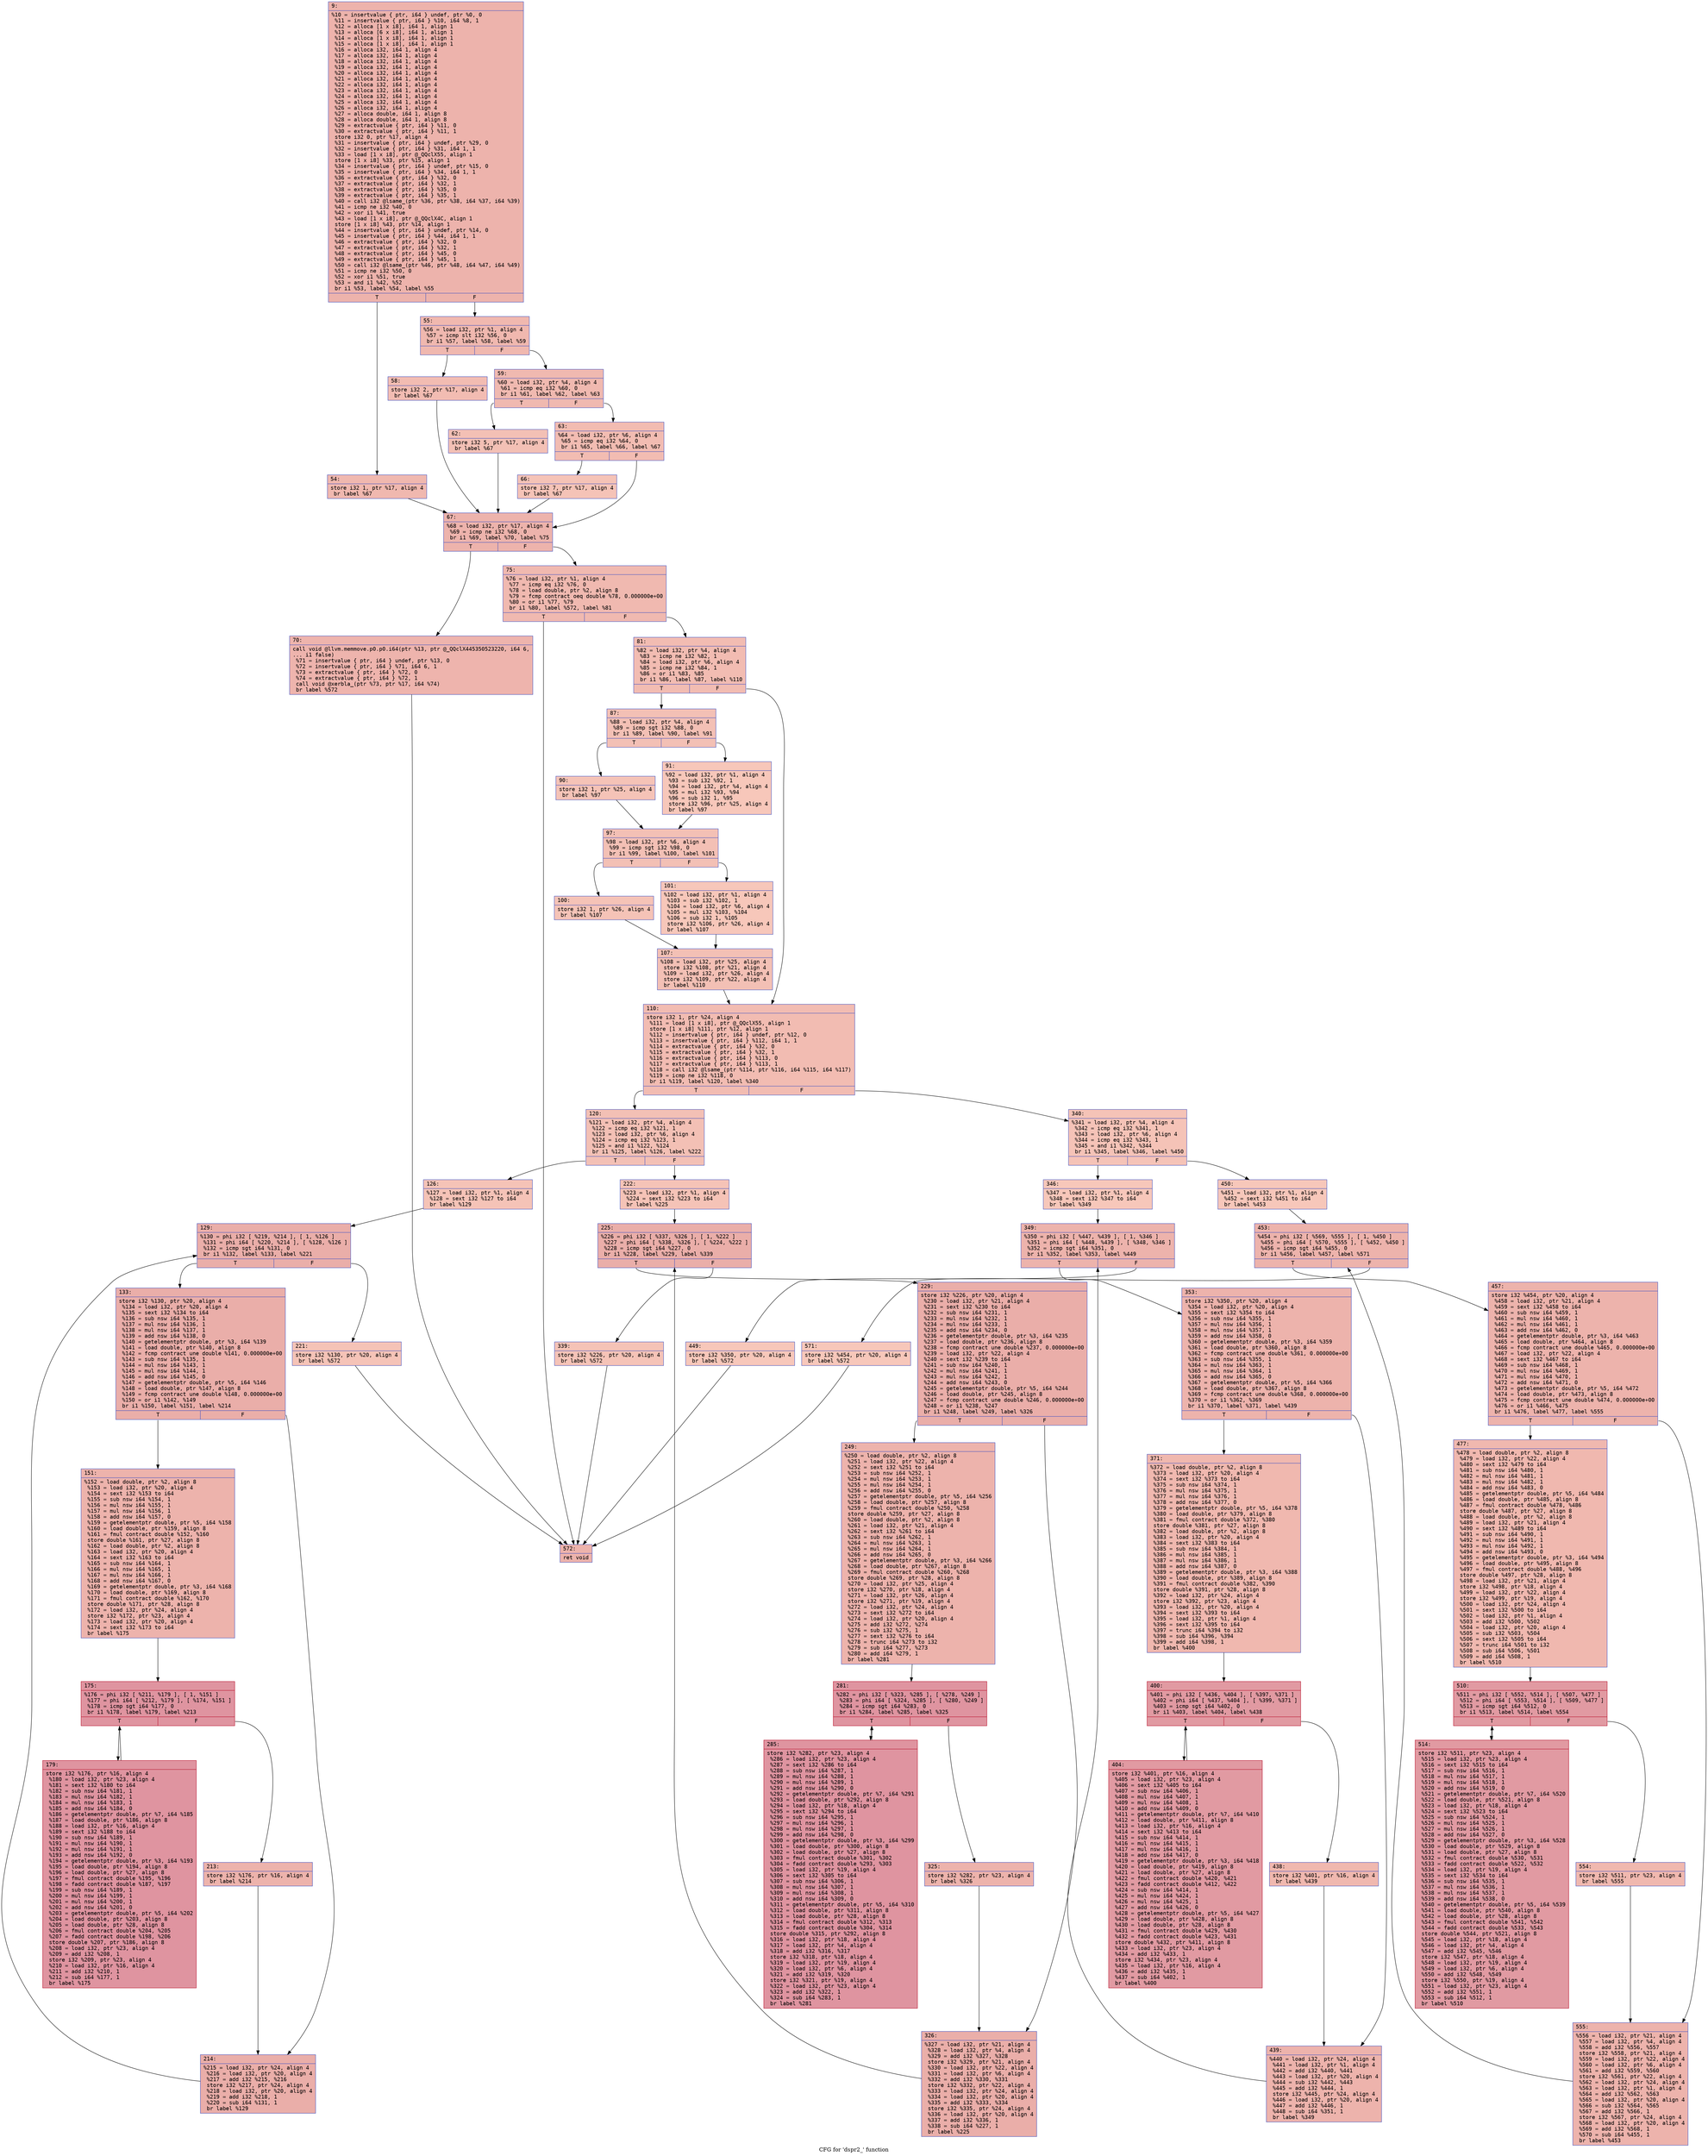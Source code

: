 digraph "CFG for 'dspr2_' function" {
	label="CFG for 'dspr2_' function";

	Node0x55ee1012e650 [shape=record,color="#3d50c3ff", style=filled, fillcolor="#d6524470" fontname="Courier",label="{9:\l|  %10 = insertvalue \{ ptr, i64 \} undef, ptr %0, 0\l  %11 = insertvalue \{ ptr, i64 \} %10, i64 %8, 1\l  %12 = alloca [1 x i8], i64 1, align 1\l  %13 = alloca [6 x i8], i64 1, align 1\l  %14 = alloca [1 x i8], i64 1, align 1\l  %15 = alloca [1 x i8], i64 1, align 1\l  %16 = alloca i32, i64 1, align 4\l  %17 = alloca i32, i64 1, align 4\l  %18 = alloca i32, i64 1, align 4\l  %19 = alloca i32, i64 1, align 4\l  %20 = alloca i32, i64 1, align 4\l  %21 = alloca i32, i64 1, align 4\l  %22 = alloca i32, i64 1, align 4\l  %23 = alloca i32, i64 1, align 4\l  %24 = alloca i32, i64 1, align 4\l  %25 = alloca i32, i64 1, align 4\l  %26 = alloca i32, i64 1, align 4\l  %27 = alloca double, i64 1, align 8\l  %28 = alloca double, i64 1, align 8\l  %29 = extractvalue \{ ptr, i64 \} %11, 0\l  %30 = extractvalue \{ ptr, i64 \} %11, 1\l  store i32 0, ptr %17, align 4\l  %31 = insertvalue \{ ptr, i64 \} undef, ptr %29, 0\l  %32 = insertvalue \{ ptr, i64 \} %31, i64 1, 1\l  %33 = load [1 x i8], ptr @_QQclX55, align 1\l  store [1 x i8] %33, ptr %15, align 1\l  %34 = insertvalue \{ ptr, i64 \} undef, ptr %15, 0\l  %35 = insertvalue \{ ptr, i64 \} %34, i64 1, 1\l  %36 = extractvalue \{ ptr, i64 \} %32, 0\l  %37 = extractvalue \{ ptr, i64 \} %32, 1\l  %38 = extractvalue \{ ptr, i64 \} %35, 0\l  %39 = extractvalue \{ ptr, i64 \} %35, 1\l  %40 = call i32 @lsame_(ptr %36, ptr %38, i64 %37, i64 %39)\l  %41 = icmp ne i32 %40, 0\l  %42 = xor i1 %41, true\l  %43 = load [1 x i8], ptr @_QQclX4C, align 1\l  store [1 x i8] %43, ptr %14, align 1\l  %44 = insertvalue \{ ptr, i64 \} undef, ptr %14, 0\l  %45 = insertvalue \{ ptr, i64 \} %44, i64 1, 1\l  %46 = extractvalue \{ ptr, i64 \} %32, 0\l  %47 = extractvalue \{ ptr, i64 \} %32, 1\l  %48 = extractvalue \{ ptr, i64 \} %45, 0\l  %49 = extractvalue \{ ptr, i64 \} %45, 1\l  %50 = call i32 @lsame_(ptr %46, ptr %48, i64 %47, i64 %49)\l  %51 = icmp ne i32 %50, 0\l  %52 = xor i1 %51, true\l  %53 = and i1 %42, %52\l  br i1 %53, label %54, label %55\l|{<s0>T|<s1>F}}"];
	Node0x55ee1012e650:s0 -> Node0x55ee101309a0[tooltip="9 -> 54\nProbability 50.00%" ];
	Node0x55ee1012e650:s1 -> Node0x55ee101309f0[tooltip="9 -> 55\nProbability 50.00%" ];
	Node0x55ee101309a0 [shape=record,color="#3d50c3ff", style=filled, fillcolor="#dc5d4a70" fontname="Courier",label="{54:\l|  store i32 1, ptr %17, align 4\l  br label %67\l}"];
	Node0x55ee101309a0 -> Node0x55ee10130b90[tooltip="54 -> 67\nProbability 100.00%" ];
	Node0x55ee101309f0 [shape=record,color="#3d50c3ff", style=filled, fillcolor="#dc5d4a70" fontname="Courier",label="{55:\l|  %56 = load i32, ptr %1, align 4\l  %57 = icmp slt i32 %56, 0\l  br i1 %57, label %58, label %59\l|{<s0>T|<s1>F}}"];
	Node0x55ee101309f0:s0 -> Node0x55ee10130d60[tooltip="55 -> 58\nProbability 37.50%" ];
	Node0x55ee101309f0:s1 -> Node0x55ee10130db0[tooltip="55 -> 59\nProbability 62.50%" ];
	Node0x55ee10130d60 [shape=record,color="#3d50c3ff", style=filled, fillcolor="#e1675170" fontname="Courier",label="{58:\l|  store i32 2, ptr %17, align 4\l  br label %67\l}"];
	Node0x55ee10130d60 -> Node0x55ee10130b90[tooltip="58 -> 67\nProbability 100.00%" ];
	Node0x55ee10130db0 [shape=record,color="#3d50c3ff", style=filled, fillcolor="#de614d70" fontname="Courier",label="{59:\l|  %60 = load i32, ptr %4, align 4\l  %61 = icmp eq i32 %60, 0\l  br i1 %61, label %62, label %63\l|{<s0>T|<s1>F}}"];
	Node0x55ee10130db0:s0 -> Node0x55ee101310d0[tooltip="59 -> 62\nProbability 37.50%" ];
	Node0x55ee10130db0:s1 -> Node0x55ee10131120[tooltip="59 -> 63\nProbability 62.50%" ];
	Node0x55ee101310d0 [shape=record,color="#3d50c3ff", style=filled, fillcolor="#e5705870" fontname="Courier",label="{62:\l|  store i32 5, ptr %17, align 4\l  br label %67\l}"];
	Node0x55ee101310d0 -> Node0x55ee10130b90[tooltip="62 -> 67\nProbability 100.00%" ];
	Node0x55ee10131120 [shape=record,color="#3d50c3ff", style=filled, fillcolor="#e1675170" fontname="Courier",label="{63:\l|  %64 = load i32, ptr %6, align 4\l  %65 = icmp eq i32 %64, 0\l  br i1 %65, label %66, label %67\l|{<s0>T|<s1>F}}"];
	Node0x55ee10131120:s0 -> Node0x55ee10131440[tooltip="63 -> 66\nProbability 37.50%" ];
	Node0x55ee10131120:s1 -> Node0x55ee10130b90[tooltip="63 -> 67\nProbability 62.50%" ];
	Node0x55ee10131440 [shape=record,color="#3d50c3ff", style=filled, fillcolor="#e8765c70" fontname="Courier",label="{66:\l|  store i32 7, ptr %17, align 4\l  br label %67\l}"];
	Node0x55ee10131440 -> Node0x55ee10130b90[tooltip="66 -> 67\nProbability 100.00%" ];
	Node0x55ee10130b90 [shape=record,color="#3d50c3ff", style=filled, fillcolor="#d6524470" fontname="Courier",label="{67:\l|  %68 = load i32, ptr %17, align 4\l  %69 = icmp ne i32 %68, 0\l  br i1 %69, label %70, label %75\l|{<s0>T|<s1>F}}"];
	Node0x55ee10130b90:s0 -> Node0x55ee10131760[tooltip="67 -> 70\nProbability 62.50%" ];
	Node0x55ee10130b90:s1 -> Node0x55ee101317b0[tooltip="67 -> 75\nProbability 37.50%" ];
	Node0x55ee10131760 [shape=record,color="#3d50c3ff", style=filled, fillcolor="#d8564670" fontname="Courier",label="{70:\l|  call void @llvm.memmove.p0.p0.i64(ptr %13, ptr @_QQclX445350523220, i64 6,\l... i1 false)\l  %71 = insertvalue \{ ptr, i64 \} undef, ptr %13, 0\l  %72 = insertvalue \{ ptr, i64 \} %71, i64 6, 1\l  %73 = extractvalue \{ ptr, i64 \} %72, 0\l  %74 = extractvalue \{ ptr, i64 \} %72, 1\l  call void @xerbla_(ptr %73, ptr %17, i64 %74)\l  br label %572\l}"];
	Node0x55ee10131760 -> Node0x55ee10131e10[tooltip="70 -> 572\nProbability 100.00%" ];
	Node0x55ee101317b0 [shape=record,color="#3d50c3ff", style=filled, fillcolor="#de614d70" fontname="Courier",label="{75:\l|  %76 = load i32, ptr %1, align 4\l  %77 = icmp eq i32 %76, 0\l  %78 = load double, ptr %2, align 8\l  %79 = fcmp contract oeq double %78, 0.000000e+00\l  %80 = or i1 %77, %79\l  br i1 %80, label %572, label %81\l|{<s0>T|<s1>F}}"];
	Node0x55ee101317b0:s0 -> Node0x55ee10131e10[tooltip="75 -> 572\nProbability 50.00%" ];
	Node0x55ee101317b0:s1 -> Node0x55ee10132180[tooltip="75 -> 81\nProbability 50.00%" ];
	Node0x55ee10132180 [shape=record,color="#3d50c3ff", style=filled, fillcolor="#e1675170" fontname="Courier",label="{81:\l|  %82 = load i32, ptr %4, align 4\l  %83 = icmp ne i32 %82, 1\l  %84 = load i32, ptr %6, align 4\l  %85 = icmp ne i32 %84, 1\l  %86 = or i1 %83, %85\l  br i1 %86, label %87, label %110\l|{<s0>T|<s1>F}}"];
	Node0x55ee10132180:s0 -> Node0x55ee10132280[tooltip="81 -> 87\nProbability 50.00%" ];
	Node0x55ee10132180:s1 -> Node0x55ee1013d2d0[tooltip="81 -> 110\nProbability 50.00%" ];
	Node0x55ee10132280 [shape=record,color="#3d50c3ff", style=filled, fillcolor="#e5705870" fontname="Courier",label="{87:\l|  %88 = load i32, ptr %4, align 4\l  %89 = icmp sgt i32 %88, 0\l  br i1 %89, label %90, label %91\l|{<s0>T|<s1>F}}"];
	Node0x55ee10132280:s0 -> Node0x55ee1013d4e0[tooltip="87 -> 90\nProbability 62.50%" ];
	Node0x55ee10132280:s1 -> Node0x55ee1013d530[tooltip="87 -> 91\nProbability 37.50%" ];
	Node0x55ee1013d4e0 [shape=record,color="#3d50c3ff", style=filled, fillcolor="#e8765c70" fontname="Courier",label="{90:\l|  store i32 1, ptr %25, align 4\l  br label %97\l}"];
	Node0x55ee1013d4e0 -> Node0x55ee1013d6d0[tooltip="90 -> 97\nProbability 100.00%" ];
	Node0x55ee1013d530 [shape=record,color="#3d50c3ff", style=filled, fillcolor="#ec7f6370" fontname="Courier",label="{91:\l|  %92 = load i32, ptr %1, align 4\l  %93 = sub i32 %92, 1\l  %94 = load i32, ptr %4, align 4\l  %95 = mul i32 %93, %94\l  %96 = sub i32 1, %95\l  store i32 %96, ptr %25, align 4\l  br label %97\l}"];
	Node0x55ee1013d530 -> Node0x55ee1013d6d0[tooltip="91 -> 97\nProbability 100.00%" ];
	Node0x55ee1013d6d0 [shape=record,color="#3d50c3ff", style=filled, fillcolor="#e5705870" fontname="Courier",label="{97:\l|  %98 = load i32, ptr %6, align 4\l  %99 = icmp sgt i32 %98, 0\l  br i1 %99, label %100, label %101\l|{<s0>T|<s1>F}}"];
	Node0x55ee1013d6d0:s0 -> Node0x55ee10130020[tooltip="97 -> 100\nProbability 62.50%" ];
	Node0x55ee1013d6d0:s1 -> Node0x55ee10130070[tooltip="97 -> 101\nProbability 37.50%" ];
	Node0x55ee10130020 [shape=record,color="#3d50c3ff", style=filled, fillcolor="#e8765c70" fontname="Courier",label="{100:\l|  store i32 1, ptr %26, align 4\l  br label %107\l}"];
	Node0x55ee10130020 -> Node0x55ee10130210[tooltip="100 -> 107\nProbability 100.00%" ];
	Node0x55ee10130070 [shape=record,color="#3d50c3ff", style=filled, fillcolor="#ec7f6370" fontname="Courier",label="{101:\l|  %102 = load i32, ptr %1, align 4\l  %103 = sub i32 %102, 1\l  %104 = load i32, ptr %6, align 4\l  %105 = mul i32 %103, %104\l  %106 = sub i32 1, %105\l  store i32 %106, ptr %26, align 4\l  br label %107\l}"];
	Node0x55ee10130070 -> Node0x55ee10130210[tooltip="101 -> 107\nProbability 100.00%" ];
	Node0x55ee10130210 [shape=record,color="#3d50c3ff", style=filled, fillcolor="#e5705870" fontname="Courier",label="{107:\l|  %108 = load i32, ptr %25, align 4\l  store i32 %108, ptr %21, align 4\l  %109 = load i32, ptr %26, align 4\l  store i32 %109, ptr %22, align 4\l  br label %110\l}"];
	Node0x55ee10130210 -> Node0x55ee1013d2d0[tooltip="107 -> 110\nProbability 100.00%" ];
	Node0x55ee1013d2d0 [shape=record,color="#3d50c3ff", style=filled, fillcolor="#e1675170" fontname="Courier",label="{110:\l|  store i32 1, ptr %24, align 4\l  %111 = load [1 x i8], ptr @_QQclX55, align 1\l  store [1 x i8] %111, ptr %12, align 1\l  %112 = insertvalue \{ ptr, i64 \} undef, ptr %12, 0\l  %113 = insertvalue \{ ptr, i64 \} %112, i64 1, 1\l  %114 = extractvalue \{ ptr, i64 \} %32, 0\l  %115 = extractvalue \{ ptr, i64 \} %32, 1\l  %116 = extractvalue \{ ptr, i64 \} %113, 0\l  %117 = extractvalue \{ ptr, i64 \} %113, 1\l  %118 = call i32 @lsame_(ptr %114, ptr %116, i64 %115, i64 %117)\l  %119 = icmp ne i32 %118, 0\l  br i1 %119, label %120, label %340\l|{<s0>T|<s1>F}}"];
	Node0x55ee1013d2d0:s0 -> Node0x55ee1013f4c0[tooltip="110 -> 120\nProbability 62.50%" ];
	Node0x55ee1013d2d0:s1 -> Node0x55ee1013f510[tooltip="110 -> 340\nProbability 37.50%" ];
	Node0x55ee1013f4c0 [shape=record,color="#3d50c3ff", style=filled, fillcolor="#e5705870" fontname="Courier",label="{120:\l|  %121 = load i32, ptr %4, align 4\l  %122 = icmp eq i32 %121, 1\l  %123 = load i32, ptr %6, align 4\l  %124 = icmp eq i32 %123, 1\l  %125 = and i1 %122, %124\l  br i1 %125, label %126, label %222\l|{<s0>T|<s1>F}}"];
	Node0x55ee1013f4c0:s0 -> Node0x55ee1013f8c0[tooltip="120 -> 126\nProbability 50.00%" ];
	Node0x55ee1013f4c0:s1 -> Node0x55ee1013f910[tooltip="120 -> 222\nProbability 50.00%" ];
	Node0x55ee1013f8c0 [shape=record,color="#3d50c3ff", style=filled, fillcolor="#e8765c70" fontname="Courier",label="{126:\l|  %127 = load i32, ptr %1, align 4\l  %128 = sext i32 %127 to i64\l  br label %129\l}"];
	Node0x55ee1013f8c0 -> Node0x55ee1013fb00[tooltip="126 -> 129\nProbability 100.00%" ];
	Node0x55ee1013fb00 [shape=record,color="#3d50c3ff", style=filled, fillcolor="#d0473d70" fontname="Courier",label="{129:\l|  %130 = phi i32 [ %219, %214 ], [ 1, %126 ]\l  %131 = phi i64 [ %220, %214 ], [ %128, %126 ]\l  %132 = icmp sgt i64 %131, 0\l  br i1 %132, label %133, label %221\l|{<s0>T|<s1>F}}"];
	Node0x55ee1013fb00:s0 -> Node0x55ee1013fe20[tooltip="129 -> 133\nProbability 96.88%" ];
	Node0x55ee1013fb00:s1 -> Node0x55ee1013fe70[tooltip="129 -> 221\nProbability 3.12%" ];
	Node0x55ee1013fe20 [shape=record,color="#3d50c3ff", style=filled, fillcolor="#d0473d70" fontname="Courier",label="{133:\l|  store i32 %130, ptr %20, align 4\l  %134 = load i32, ptr %20, align 4\l  %135 = sext i32 %134 to i64\l  %136 = sub nsw i64 %135, 1\l  %137 = mul nsw i64 %136, 1\l  %138 = mul nsw i64 %137, 1\l  %139 = add nsw i64 %138, 0\l  %140 = getelementptr double, ptr %3, i64 %139\l  %141 = load double, ptr %140, align 8\l  %142 = fcmp contract une double %141, 0.000000e+00\l  %143 = sub nsw i64 %135, 1\l  %144 = mul nsw i64 %143, 1\l  %145 = mul nsw i64 %144, 1\l  %146 = add nsw i64 %145, 0\l  %147 = getelementptr double, ptr %5, i64 %146\l  %148 = load double, ptr %147, align 8\l  %149 = fcmp contract une double %148, 0.000000e+00\l  %150 = or i1 %142, %149\l  br i1 %150, label %151, label %214\l|{<s0>T|<s1>F}}"];
	Node0x55ee1013fe20:s0 -> Node0x55ee10140970[tooltip="133 -> 151\nProbability 50.00%" ];
	Node0x55ee1013fe20:s1 -> Node0x55ee1013fbc0[tooltip="133 -> 214\nProbability 50.00%" ];
	Node0x55ee10140970 [shape=record,color="#3d50c3ff", style=filled, fillcolor="#d6524470" fontname="Courier",label="{151:\l|  %152 = load double, ptr %2, align 8\l  %153 = load i32, ptr %20, align 4\l  %154 = sext i32 %153 to i64\l  %155 = sub nsw i64 %154, 1\l  %156 = mul nsw i64 %155, 1\l  %157 = mul nsw i64 %156, 1\l  %158 = add nsw i64 %157, 0\l  %159 = getelementptr double, ptr %5, i64 %158\l  %160 = load double, ptr %159, align 8\l  %161 = fmul contract double %152, %160\l  store double %161, ptr %27, align 8\l  %162 = load double, ptr %2, align 8\l  %163 = load i32, ptr %20, align 4\l  %164 = sext i32 %163 to i64\l  %165 = sub nsw i64 %164, 1\l  %166 = mul nsw i64 %165, 1\l  %167 = mul nsw i64 %166, 1\l  %168 = add nsw i64 %167, 0\l  %169 = getelementptr double, ptr %3, i64 %168\l  %170 = load double, ptr %169, align 8\l  %171 = fmul contract double %162, %170\l  store double %171, ptr %28, align 8\l  %172 = load i32, ptr %24, align 4\l  store i32 %172, ptr %23, align 4\l  %173 = load i32, ptr %20, align 4\l  %174 = sext i32 %173 to i64\l  br label %175\l}"];
	Node0x55ee10140970 -> Node0x55ee10141880[tooltip="151 -> 175\nProbability 100.00%" ];
	Node0x55ee10141880 [shape=record,color="#b70d28ff", style=filled, fillcolor="#b70d2870" fontname="Courier",label="{175:\l|  %176 = phi i32 [ %211, %179 ], [ 1, %151 ]\l  %177 = phi i64 [ %212, %179 ], [ %174, %151 ]\l  %178 = icmp sgt i64 %177, 0\l  br i1 %178, label %179, label %213\l|{<s0>T|<s1>F}}"];
	Node0x55ee10141880:s0 -> Node0x55ee10141940[tooltip="175 -> 179\nProbability 96.88%" ];
	Node0x55ee10141880:s1 -> Node0x55ee10141ba0[tooltip="175 -> 213\nProbability 3.12%" ];
	Node0x55ee10141940 [shape=record,color="#b70d28ff", style=filled, fillcolor="#b70d2870" fontname="Courier",label="{179:\l|  store i32 %176, ptr %16, align 4\l  %180 = load i32, ptr %23, align 4\l  %181 = sext i32 %180 to i64\l  %182 = sub nsw i64 %181, 1\l  %183 = mul nsw i64 %182, 1\l  %184 = mul nsw i64 %183, 1\l  %185 = add nsw i64 %184, 0\l  %186 = getelementptr double, ptr %7, i64 %185\l  %187 = load double, ptr %186, align 8\l  %188 = load i32, ptr %16, align 4\l  %189 = sext i32 %188 to i64\l  %190 = sub nsw i64 %189, 1\l  %191 = mul nsw i64 %190, 1\l  %192 = mul nsw i64 %191, 1\l  %193 = add nsw i64 %192, 0\l  %194 = getelementptr double, ptr %3, i64 %193\l  %195 = load double, ptr %194, align 8\l  %196 = load double, ptr %27, align 8\l  %197 = fmul contract double %195, %196\l  %198 = fadd contract double %187, %197\l  %199 = sub nsw i64 %189, 1\l  %200 = mul nsw i64 %199, 1\l  %201 = mul nsw i64 %200, 1\l  %202 = add nsw i64 %201, 0\l  %203 = getelementptr double, ptr %5, i64 %202\l  %204 = load double, ptr %203, align 8\l  %205 = load double, ptr %28, align 8\l  %206 = fmul contract double %204, %205\l  %207 = fadd contract double %198, %206\l  store double %207, ptr %186, align 8\l  %208 = load i32, ptr %23, align 4\l  %209 = add i32 %208, 1\l  store i32 %209, ptr %23, align 4\l  %210 = load i32, ptr %16, align 4\l  %211 = add i32 %210, 1\l  %212 = sub i64 %177, 1\l  br label %175\l}"];
	Node0x55ee10141940 -> Node0x55ee10141880[tooltip="179 -> 175\nProbability 100.00%" ];
	Node0x55ee10141ba0 [shape=record,color="#3d50c3ff", style=filled, fillcolor="#d6524470" fontname="Courier",label="{213:\l|  store i32 %176, ptr %16, align 4\l  br label %214\l}"];
	Node0x55ee10141ba0 -> Node0x55ee1013fbc0[tooltip="213 -> 214\nProbability 100.00%" ];
	Node0x55ee1013fbc0 [shape=record,color="#3d50c3ff", style=filled, fillcolor="#d0473d70" fontname="Courier",label="{214:\l|  %215 = load i32, ptr %24, align 4\l  %216 = load i32, ptr %20, align 4\l  %217 = add i32 %215, %216\l  store i32 %217, ptr %24, align 4\l  %218 = load i32, ptr %20, align 4\l  %219 = add i32 %218, 1\l  %220 = sub i64 %131, 1\l  br label %129\l}"];
	Node0x55ee1013fbc0 -> Node0x55ee1013fb00[tooltip="214 -> 129\nProbability 100.00%" ];
	Node0x55ee1013fe70 [shape=record,color="#3d50c3ff", style=filled, fillcolor="#e8765c70" fontname="Courier",label="{221:\l|  store i32 %130, ptr %20, align 4\l  br label %572\l}"];
	Node0x55ee1013fe70 -> Node0x55ee10131e10[tooltip="221 -> 572\nProbability 100.00%" ];
	Node0x55ee1013f910 [shape=record,color="#3d50c3ff", style=filled, fillcolor="#e8765c70" fontname="Courier",label="{222:\l|  %223 = load i32, ptr %1, align 4\l  %224 = sext i32 %223 to i64\l  br label %225\l}"];
	Node0x55ee1013f910 -> Node0x55ee10144860[tooltip="222 -> 225\nProbability 100.00%" ];
	Node0x55ee10144860 [shape=record,color="#3d50c3ff", style=filled, fillcolor="#d0473d70" fontname="Courier",label="{225:\l|  %226 = phi i32 [ %337, %326 ], [ 1, %222 ]\l  %227 = phi i64 [ %338, %326 ], [ %224, %222 ]\l  %228 = icmp sgt i64 %227, 0\l  br i1 %228, label %229, label %339\l|{<s0>T|<s1>F}}"];
	Node0x55ee10144860:s0 -> Node0x55ee10144b80[tooltip="225 -> 229\nProbability 96.88%" ];
	Node0x55ee10144860:s1 -> Node0x55ee10144bd0[tooltip="225 -> 339\nProbability 3.12%" ];
	Node0x55ee10144b80 [shape=record,color="#3d50c3ff", style=filled, fillcolor="#d0473d70" fontname="Courier",label="{229:\l|  store i32 %226, ptr %20, align 4\l  %230 = load i32, ptr %21, align 4\l  %231 = sext i32 %230 to i64\l  %232 = sub nsw i64 %231, 1\l  %233 = mul nsw i64 %232, 1\l  %234 = mul nsw i64 %233, 1\l  %235 = add nsw i64 %234, 0\l  %236 = getelementptr double, ptr %3, i64 %235\l  %237 = load double, ptr %236, align 8\l  %238 = fcmp contract une double %237, 0.000000e+00\l  %239 = load i32, ptr %22, align 4\l  %240 = sext i32 %239 to i64\l  %241 = sub nsw i64 %240, 1\l  %242 = mul nsw i64 %241, 1\l  %243 = mul nsw i64 %242, 1\l  %244 = add nsw i64 %243, 0\l  %245 = getelementptr double, ptr %5, i64 %244\l  %246 = load double, ptr %245, align 8\l  %247 = fcmp contract une double %246, 0.000000e+00\l  %248 = or i1 %238, %247\l  br i1 %248, label %249, label %326\l|{<s0>T|<s1>F}}"];
	Node0x55ee10144b80:s0 -> Node0x55ee101457c0[tooltip="229 -> 249\nProbability 50.00%" ];
	Node0x55ee10144b80:s1 -> Node0x55ee10144920[tooltip="229 -> 326\nProbability 50.00%" ];
	Node0x55ee101457c0 [shape=record,color="#3d50c3ff", style=filled, fillcolor="#d6524470" fontname="Courier",label="{249:\l|  %250 = load double, ptr %2, align 8\l  %251 = load i32, ptr %22, align 4\l  %252 = sext i32 %251 to i64\l  %253 = sub nsw i64 %252, 1\l  %254 = mul nsw i64 %253, 1\l  %255 = mul nsw i64 %254, 1\l  %256 = add nsw i64 %255, 0\l  %257 = getelementptr double, ptr %5, i64 %256\l  %258 = load double, ptr %257, align 8\l  %259 = fmul contract double %250, %258\l  store double %259, ptr %27, align 8\l  %260 = load double, ptr %2, align 8\l  %261 = load i32, ptr %21, align 4\l  %262 = sext i32 %261 to i64\l  %263 = sub nsw i64 %262, 1\l  %264 = mul nsw i64 %263, 1\l  %265 = mul nsw i64 %264, 1\l  %266 = add nsw i64 %265, 0\l  %267 = getelementptr double, ptr %3, i64 %266\l  %268 = load double, ptr %267, align 8\l  %269 = fmul contract double %260, %268\l  store double %269, ptr %28, align 8\l  %270 = load i32, ptr %25, align 4\l  store i32 %270, ptr %18, align 4\l  %271 = load i32, ptr %26, align 4\l  store i32 %271, ptr %19, align 4\l  %272 = load i32, ptr %24, align 4\l  %273 = sext i32 %272 to i64\l  %274 = load i32, ptr %20, align 4\l  %275 = add i32 %272, %274\l  %276 = sub i32 %275, 1\l  %277 = sext i32 %276 to i64\l  %278 = trunc i64 %273 to i32\l  %279 = sub i64 %277, %273\l  %280 = add i64 %279, 1\l  br label %281\l}"];
	Node0x55ee101457c0 -> Node0x55ee10146b90[tooltip="249 -> 281\nProbability 100.00%" ];
	Node0x55ee10146b90 [shape=record,color="#b70d28ff", style=filled, fillcolor="#b70d2870" fontname="Courier",label="{281:\l|  %282 = phi i32 [ %323, %285 ], [ %278, %249 ]\l  %283 = phi i64 [ %324, %285 ], [ %280, %249 ]\l  %284 = icmp sgt i64 %283, 0\l  br i1 %284, label %285, label %325\l|{<s0>T|<s1>F}}"];
	Node0x55ee10146b90:s0 -> Node0x55ee10146c50[tooltip="281 -> 285\nProbability 96.88%" ];
	Node0x55ee10146b90:s1 -> Node0x55ee10146eb0[tooltip="281 -> 325\nProbability 3.12%" ];
	Node0x55ee10146c50 [shape=record,color="#b70d28ff", style=filled, fillcolor="#b70d2870" fontname="Courier",label="{285:\l|  store i32 %282, ptr %23, align 4\l  %286 = load i32, ptr %23, align 4\l  %287 = sext i32 %286 to i64\l  %288 = sub nsw i64 %287, 1\l  %289 = mul nsw i64 %288, 1\l  %290 = mul nsw i64 %289, 1\l  %291 = add nsw i64 %290, 0\l  %292 = getelementptr double, ptr %7, i64 %291\l  %293 = load double, ptr %292, align 8\l  %294 = load i32, ptr %18, align 4\l  %295 = sext i32 %294 to i64\l  %296 = sub nsw i64 %295, 1\l  %297 = mul nsw i64 %296, 1\l  %298 = mul nsw i64 %297, 1\l  %299 = add nsw i64 %298, 0\l  %300 = getelementptr double, ptr %3, i64 %299\l  %301 = load double, ptr %300, align 8\l  %302 = load double, ptr %27, align 8\l  %303 = fmul contract double %301, %302\l  %304 = fadd contract double %293, %303\l  %305 = load i32, ptr %19, align 4\l  %306 = sext i32 %305 to i64\l  %307 = sub nsw i64 %306, 1\l  %308 = mul nsw i64 %307, 1\l  %309 = mul nsw i64 %308, 1\l  %310 = add nsw i64 %309, 0\l  %311 = getelementptr double, ptr %5, i64 %310\l  %312 = load double, ptr %311, align 8\l  %313 = load double, ptr %28, align 8\l  %314 = fmul contract double %312, %313\l  %315 = fadd contract double %304, %314\l  store double %315, ptr %292, align 8\l  %316 = load i32, ptr %18, align 4\l  %317 = load i32, ptr %4, align 4\l  %318 = add i32 %316, %317\l  store i32 %318, ptr %18, align 4\l  %319 = load i32, ptr %19, align 4\l  %320 = load i32, ptr %6, align 4\l  %321 = add i32 %319, %320\l  store i32 %321, ptr %19, align 4\l  %322 = load i32, ptr %23, align 4\l  %323 = add i32 %322, 1\l  %324 = sub i64 %283, 1\l  br label %281\l}"];
	Node0x55ee10146c50 -> Node0x55ee10146b90[tooltip="285 -> 281\nProbability 100.00%" ];
	Node0x55ee10146eb0 [shape=record,color="#3d50c3ff", style=filled, fillcolor="#d6524470" fontname="Courier",label="{325:\l|  store i32 %282, ptr %23, align 4\l  br label %326\l}"];
	Node0x55ee10146eb0 -> Node0x55ee10144920[tooltip="325 -> 326\nProbability 100.00%" ];
	Node0x55ee10144920 [shape=record,color="#3d50c3ff", style=filled, fillcolor="#d0473d70" fontname="Courier",label="{326:\l|  %327 = load i32, ptr %21, align 4\l  %328 = load i32, ptr %4, align 4\l  %329 = add i32 %327, %328\l  store i32 %329, ptr %21, align 4\l  %330 = load i32, ptr %22, align 4\l  %331 = load i32, ptr %6, align 4\l  %332 = add i32 %330, %331\l  store i32 %332, ptr %22, align 4\l  %333 = load i32, ptr %24, align 4\l  %334 = load i32, ptr %20, align 4\l  %335 = add i32 %333, %334\l  store i32 %335, ptr %24, align 4\l  %336 = load i32, ptr %20, align 4\l  %337 = add i32 %336, 1\l  %338 = sub i64 %227, 1\l  br label %225\l}"];
	Node0x55ee10144920 -> Node0x55ee10144860[tooltip="326 -> 225\nProbability 100.00%" ];
	Node0x55ee10144bd0 [shape=record,color="#3d50c3ff", style=filled, fillcolor="#e8765c70" fontname="Courier",label="{339:\l|  store i32 %226, ptr %20, align 4\l  br label %572\l}"];
	Node0x55ee10144bd0 -> Node0x55ee10131e10[tooltip="339 -> 572\nProbability 100.00%" ];
	Node0x55ee1013f510 [shape=record,color="#3d50c3ff", style=filled, fillcolor="#e8765c70" fontname="Courier",label="{340:\l|  %341 = load i32, ptr %4, align 4\l  %342 = icmp eq i32 %341, 1\l  %343 = load i32, ptr %6, align 4\l  %344 = icmp eq i32 %343, 1\l  %345 = and i1 %342, %344\l  br i1 %345, label %346, label %450\l|{<s0>T|<s1>F}}"];
	Node0x55ee1013f510:s0 -> Node0x55ee10149500[tooltip="340 -> 346\nProbability 50.00%" ];
	Node0x55ee1013f510:s1 -> Node0x55ee10149550[tooltip="340 -> 450\nProbability 50.00%" ];
	Node0x55ee10149500 [shape=record,color="#3d50c3ff", style=filled, fillcolor="#ec7f6370" fontname="Courier",label="{346:\l|  %347 = load i32, ptr %1, align 4\l  %348 = sext i32 %347 to i64\l  br label %349\l}"];
	Node0x55ee10149500 -> Node0x55ee10149740[tooltip="346 -> 349\nProbability 100.00%" ];
	Node0x55ee10149740 [shape=record,color="#3d50c3ff", style=filled, fillcolor="#d6524470" fontname="Courier",label="{349:\l|  %350 = phi i32 [ %447, %439 ], [ 1, %346 ]\l  %351 = phi i64 [ %448, %439 ], [ %348, %346 ]\l  %352 = icmp sgt i64 %351, 0\l  br i1 %352, label %353, label %449\l|{<s0>T|<s1>F}}"];
	Node0x55ee10149740:s0 -> Node0x55ee10149a60[tooltip="349 -> 353\nProbability 96.88%" ];
	Node0x55ee10149740:s1 -> Node0x55ee10149ab0[tooltip="349 -> 449\nProbability 3.12%" ];
	Node0x55ee10149a60 [shape=record,color="#3d50c3ff", style=filled, fillcolor="#d6524470" fontname="Courier",label="{353:\l|  store i32 %350, ptr %20, align 4\l  %354 = load i32, ptr %20, align 4\l  %355 = sext i32 %354 to i64\l  %356 = sub nsw i64 %355, 1\l  %357 = mul nsw i64 %356, 1\l  %358 = mul nsw i64 %357, 1\l  %359 = add nsw i64 %358, 0\l  %360 = getelementptr double, ptr %3, i64 %359\l  %361 = load double, ptr %360, align 8\l  %362 = fcmp contract une double %361, 0.000000e+00\l  %363 = sub nsw i64 %355, 1\l  %364 = mul nsw i64 %363, 1\l  %365 = mul nsw i64 %364, 1\l  %366 = add nsw i64 %365, 0\l  %367 = getelementptr double, ptr %5, i64 %366\l  %368 = load double, ptr %367, align 8\l  %369 = fcmp contract une double %368, 0.000000e+00\l  %370 = or i1 %362, %369\l  br i1 %370, label %371, label %439\l|{<s0>T|<s1>F}}"];
	Node0x55ee10149a60:s0 -> Node0x55ee1014a5b0[tooltip="353 -> 371\nProbability 50.00%" ];
	Node0x55ee10149a60:s1 -> Node0x55ee10149800[tooltip="353 -> 439\nProbability 50.00%" ];
	Node0x55ee1014a5b0 [shape=record,color="#3d50c3ff", style=filled, fillcolor="#dc5d4a70" fontname="Courier",label="{371:\l|  %372 = load double, ptr %2, align 8\l  %373 = load i32, ptr %20, align 4\l  %374 = sext i32 %373 to i64\l  %375 = sub nsw i64 %374, 1\l  %376 = mul nsw i64 %375, 1\l  %377 = mul nsw i64 %376, 1\l  %378 = add nsw i64 %377, 0\l  %379 = getelementptr double, ptr %5, i64 %378\l  %380 = load double, ptr %379, align 8\l  %381 = fmul contract double %372, %380\l  store double %381, ptr %27, align 8\l  %382 = load double, ptr %2, align 8\l  %383 = load i32, ptr %20, align 4\l  %384 = sext i32 %383 to i64\l  %385 = sub nsw i64 %384, 1\l  %386 = mul nsw i64 %385, 1\l  %387 = mul nsw i64 %386, 1\l  %388 = add nsw i64 %387, 0\l  %389 = getelementptr double, ptr %3, i64 %388\l  %390 = load double, ptr %389, align 8\l  %391 = fmul contract double %382, %390\l  store double %391, ptr %28, align 8\l  %392 = load i32, ptr %24, align 4\l  store i32 %392, ptr %23, align 4\l  %393 = load i32, ptr %20, align 4\l  %394 = sext i32 %393 to i64\l  %395 = load i32, ptr %1, align 4\l  %396 = sext i32 %395 to i64\l  %397 = trunc i64 %394 to i32\l  %398 = sub i64 %396, %394\l  %399 = add i64 %398, 1\l  br label %400\l}"];
	Node0x55ee1014a5b0 -> Node0x55ee10142d30[tooltip="371 -> 400\nProbability 100.00%" ];
	Node0x55ee10142d30 [shape=record,color="#b70d28ff", style=filled, fillcolor="#bb1b2c70" fontname="Courier",label="{400:\l|  %401 = phi i32 [ %436, %404 ], [ %397, %371 ]\l  %402 = phi i64 [ %437, %404 ], [ %399, %371 ]\l  %403 = icmp sgt i64 %402, 0\l  br i1 %403, label %404, label %438\l|{<s0>T|<s1>F}}"];
	Node0x55ee10142d30:s0 -> Node0x55ee10142df0[tooltip="400 -> 404\nProbability 96.88%" ];
	Node0x55ee10142d30:s1 -> Node0x55ee10143050[tooltip="400 -> 438\nProbability 3.12%" ];
	Node0x55ee10142df0 [shape=record,color="#b70d28ff", style=filled, fillcolor="#bb1b2c70" fontname="Courier",label="{404:\l|  store i32 %401, ptr %16, align 4\l  %405 = load i32, ptr %23, align 4\l  %406 = sext i32 %405 to i64\l  %407 = sub nsw i64 %406, 1\l  %408 = mul nsw i64 %407, 1\l  %409 = mul nsw i64 %408, 1\l  %410 = add nsw i64 %409, 0\l  %411 = getelementptr double, ptr %7, i64 %410\l  %412 = load double, ptr %411, align 8\l  %413 = load i32, ptr %16, align 4\l  %414 = sext i32 %413 to i64\l  %415 = sub nsw i64 %414, 1\l  %416 = mul nsw i64 %415, 1\l  %417 = mul nsw i64 %416, 1\l  %418 = add nsw i64 %417, 0\l  %419 = getelementptr double, ptr %3, i64 %418\l  %420 = load double, ptr %419, align 8\l  %421 = load double, ptr %27, align 8\l  %422 = fmul contract double %420, %421\l  %423 = fadd contract double %412, %422\l  %424 = sub nsw i64 %414, 1\l  %425 = mul nsw i64 %424, 1\l  %426 = mul nsw i64 %425, 1\l  %427 = add nsw i64 %426, 0\l  %428 = getelementptr double, ptr %5, i64 %427\l  %429 = load double, ptr %428, align 8\l  %430 = load double, ptr %28, align 8\l  %431 = fmul contract double %429, %430\l  %432 = fadd contract double %423, %431\l  store double %432, ptr %411, align 8\l  %433 = load i32, ptr %23, align 4\l  %434 = add i32 %433, 1\l  store i32 %434, ptr %23, align 4\l  %435 = load i32, ptr %16, align 4\l  %436 = add i32 %435, 1\l  %437 = sub i64 %402, 1\l  br label %400\l}"];
	Node0x55ee10142df0 -> Node0x55ee10142d30[tooltip="404 -> 400\nProbability 100.00%" ];
	Node0x55ee10143050 [shape=record,color="#3d50c3ff", style=filled, fillcolor="#dc5d4a70" fontname="Courier",label="{438:\l|  store i32 %401, ptr %16, align 4\l  br label %439\l}"];
	Node0x55ee10143050 -> Node0x55ee10149800[tooltip="438 -> 439\nProbability 100.00%" ];
	Node0x55ee10149800 [shape=record,color="#3d50c3ff", style=filled, fillcolor="#d6524470" fontname="Courier",label="{439:\l|  %440 = load i32, ptr %24, align 4\l  %441 = load i32, ptr %1, align 4\l  %442 = add i32 %440, %441\l  %443 = load i32, ptr %20, align 4\l  %444 = sub i32 %442, %443\l  %445 = add i32 %444, 1\l  store i32 %445, ptr %24, align 4\l  %446 = load i32, ptr %20, align 4\l  %447 = add i32 %446, 1\l  %448 = sub i64 %351, 1\l  br label %349\l}"];
	Node0x55ee10149800 -> Node0x55ee10149740[tooltip="439 -> 349\nProbability 100.00%" ];
	Node0x55ee10149ab0 [shape=record,color="#3d50c3ff", style=filled, fillcolor="#ec7f6370" fontname="Courier",label="{449:\l|  store i32 %350, ptr %20, align 4\l  br label %572\l}"];
	Node0x55ee10149ab0 -> Node0x55ee10131e10[tooltip="449 -> 572\nProbability 100.00%" ];
	Node0x55ee10149550 [shape=record,color="#3d50c3ff", style=filled, fillcolor="#ec7f6370" fontname="Courier",label="{450:\l|  %451 = load i32, ptr %1, align 4\l  %452 = sext i32 %451 to i64\l  br label %453\l}"];
	Node0x55ee10149550 -> Node0x55ee1014f8c0[tooltip="450 -> 453\nProbability 100.00%" ];
	Node0x55ee1014f8c0 [shape=record,color="#3d50c3ff", style=filled, fillcolor="#d6524470" fontname="Courier",label="{453:\l|  %454 = phi i32 [ %569, %555 ], [ 1, %450 ]\l  %455 = phi i64 [ %570, %555 ], [ %452, %450 ]\l  %456 = icmp sgt i64 %455, 0\l  br i1 %456, label %457, label %571\l|{<s0>T|<s1>F}}"];
	Node0x55ee1014f8c0:s0 -> Node0x55ee1014fbe0[tooltip="453 -> 457\nProbability 96.88%" ];
	Node0x55ee1014f8c0:s1 -> Node0x55ee1014fc30[tooltip="453 -> 571\nProbability 3.12%" ];
	Node0x55ee1014fbe0 [shape=record,color="#3d50c3ff", style=filled, fillcolor="#d6524470" fontname="Courier",label="{457:\l|  store i32 %454, ptr %20, align 4\l  %458 = load i32, ptr %21, align 4\l  %459 = sext i32 %458 to i64\l  %460 = sub nsw i64 %459, 1\l  %461 = mul nsw i64 %460, 1\l  %462 = mul nsw i64 %461, 1\l  %463 = add nsw i64 %462, 0\l  %464 = getelementptr double, ptr %3, i64 %463\l  %465 = load double, ptr %464, align 8\l  %466 = fcmp contract une double %465, 0.000000e+00\l  %467 = load i32, ptr %22, align 4\l  %468 = sext i32 %467 to i64\l  %469 = sub nsw i64 %468, 1\l  %470 = mul nsw i64 %469, 1\l  %471 = mul nsw i64 %470, 1\l  %472 = add nsw i64 %471, 0\l  %473 = getelementptr double, ptr %5, i64 %472\l  %474 = load double, ptr %473, align 8\l  %475 = fcmp contract une double %474, 0.000000e+00\l  %476 = or i1 %466, %475\l  br i1 %476, label %477, label %555\l|{<s0>T|<s1>F}}"];
	Node0x55ee1014fbe0:s0 -> Node0x55ee10150820[tooltip="457 -> 477\nProbability 50.00%" ];
	Node0x55ee1014fbe0:s1 -> Node0x55ee1014f980[tooltip="457 -> 555\nProbability 50.00%" ];
	Node0x55ee10150820 [shape=record,color="#3d50c3ff", style=filled, fillcolor="#dc5d4a70" fontname="Courier",label="{477:\l|  %478 = load double, ptr %2, align 8\l  %479 = load i32, ptr %22, align 4\l  %480 = sext i32 %479 to i64\l  %481 = sub nsw i64 %480, 1\l  %482 = mul nsw i64 %481, 1\l  %483 = mul nsw i64 %482, 1\l  %484 = add nsw i64 %483, 0\l  %485 = getelementptr double, ptr %5, i64 %484\l  %486 = load double, ptr %485, align 8\l  %487 = fmul contract double %478, %486\l  store double %487, ptr %27, align 8\l  %488 = load double, ptr %2, align 8\l  %489 = load i32, ptr %21, align 4\l  %490 = sext i32 %489 to i64\l  %491 = sub nsw i64 %490, 1\l  %492 = mul nsw i64 %491, 1\l  %493 = mul nsw i64 %492, 1\l  %494 = add nsw i64 %493, 0\l  %495 = getelementptr double, ptr %3, i64 %494\l  %496 = load double, ptr %495, align 8\l  %497 = fmul contract double %488, %496\l  store double %497, ptr %28, align 8\l  %498 = load i32, ptr %21, align 4\l  store i32 %498, ptr %18, align 4\l  %499 = load i32, ptr %22, align 4\l  store i32 %499, ptr %19, align 4\l  %500 = load i32, ptr %24, align 4\l  %501 = sext i32 %500 to i64\l  %502 = load i32, ptr %1, align 4\l  %503 = add i32 %500, %502\l  %504 = load i32, ptr %20, align 4\l  %505 = sub i32 %503, %504\l  %506 = sext i32 %505 to i64\l  %507 = trunc i64 %501 to i32\l  %508 = sub i64 %506, %501\l  %509 = add i64 %508, 1\l  br label %510\l}"];
	Node0x55ee10150820 -> Node0x55ee10151c70[tooltip="477 -> 510\nProbability 100.00%" ];
	Node0x55ee10151c70 [shape=record,color="#b70d28ff", style=filled, fillcolor="#bb1b2c70" fontname="Courier",label="{510:\l|  %511 = phi i32 [ %552, %514 ], [ %507, %477 ]\l  %512 = phi i64 [ %553, %514 ], [ %509, %477 ]\l  %513 = icmp sgt i64 %512, 0\l  br i1 %513, label %514, label %554\l|{<s0>T|<s1>F}}"];
	Node0x55ee10151c70:s0 -> Node0x55ee10151d30[tooltip="510 -> 514\nProbability 96.88%" ];
	Node0x55ee10151c70:s1 -> Node0x55ee10151f90[tooltip="510 -> 554\nProbability 3.12%" ];
	Node0x55ee10151d30 [shape=record,color="#b70d28ff", style=filled, fillcolor="#bb1b2c70" fontname="Courier",label="{514:\l|  store i32 %511, ptr %23, align 4\l  %515 = load i32, ptr %23, align 4\l  %516 = sext i32 %515 to i64\l  %517 = sub nsw i64 %516, 1\l  %518 = mul nsw i64 %517, 1\l  %519 = mul nsw i64 %518, 1\l  %520 = add nsw i64 %519, 0\l  %521 = getelementptr double, ptr %7, i64 %520\l  %522 = load double, ptr %521, align 8\l  %523 = load i32, ptr %18, align 4\l  %524 = sext i32 %523 to i64\l  %525 = sub nsw i64 %524, 1\l  %526 = mul nsw i64 %525, 1\l  %527 = mul nsw i64 %526, 1\l  %528 = add nsw i64 %527, 0\l  %529 = getelementptr double, ptr %3, i64 %528\l  %530 = load double, ptr %529, align 8\l  %531 = load double, ptr %27, align 8\l  %532 = fmul contract double %530, %531\l  %533 = fadd contract double %522, %532\l  %534 = load i32, ptr %19, align 4\l  %535 = sext i32 %534 to i64\l  %536 = sub nsw i64 %535, 1\l  %537 = mul nsw i64 %536, 1\l  %538 = mul nsw i64 %537, 1\l  %539 = add nsw i64 %538, 0\l  %540 = getelementptr double, ptr %5, i64 %539\l  %541 = load double, ptr %540, align 8\l  %542 = load double, ptr %28, align 8\l  %543 = fmul contract double %541, %542\l  %544 = fadd contract double %533, %543\l  store double %544, ptr %521, align 8\l  %545 = load i32, ptr %18, align 4\l  %546 = load i32, ptr %4, align 4\l  %547 = add i32 %545, %546\l  store i32 %547, ptr %18, align 4\l  %548 = load i32, ptr %19, align 4\l  %549 = load i32, ptr %6, align 4\l  %550 = add i32 %548, %549\l  store i32 %550, ptr %19, align 4\l  %551 = load i32, ptr %23, align 4\l  %552 = add i32 %551, 1\l  %553 = sub i64 %512, 1\l  br label %510\l}"];
	Node0x55ee10151d30 -> Node0x55ee10151c70[tooltip="514 -> 510\nProbability 100.00%" ];
	Node0x55ee10151f90 [shape=record,color="#3d50c3ff", style=filled, fillcolor="#dc5d4a70" fontname="Courier",label="{554:\l|  store i32 %511, ptr %23, align 4\l  br label %555\l}"];
	Node0x55ee10151f90 -> Node0x55ee1014f980[tooltip="554 -> 555\nProbability 100.00%" ];
	Node0x55ee1014f980 [shape=record,color="#3d50c3ff", style=filled, fillcolor="#d6524470" fontname="Courier",label="{555:\l|  %556 = load i32, ptr %21, align 4\l  %557 = load i32, ptr %4, align 4\l  %558 = add i32 %556, %557\l  store i32 %558, ptr %21, align 4\l  %559 = load i32, ptr %22, align 4\l  %560 = load i32, ptr %6, align 4\l  %561 = add i32 %559, %560\l  store i32 %561, ptr %22, align 4\l  %562 = load i32, ptr %24, align 4\l  %563 = load i32, ptr %1, align 4\l  %564 = add i32 %562, %563\l  %565 = load i32, ptr %20, align 4\l  %566 = sub i32 %564, %565\l  %567 = add i32 %566, 1\l  store i32 %567, ptr %24, align 4\l  %568 = load i32, ptr %20, align 4\l  %569 = add i32 %568, 1\l  %570 = sub i64 %455, 1\l  br label %453\l}"];
	Node0x55ee1014f980 -> Node0x55ee1014f8c0[tooltip="555 -> 453\nProbability 100.00%" ];
	Node0x55ee1014fc30 [shape=record,color="#3d50c3ff", style=filled, fillcolor="#ec7f6370" fontname="Courier",label="{571:\l|  store i32 %454, ptr %20, align 4\l  br label %572\l}"];
	Node0x55ee1014fc30 -> Node0x55ee10131e10[tooltip="571 -> 572\nProbability 100.00%" ];
	Node0x55ee10131e10 [shape=record,color="#3d50c3ff", style=filled, fillcolor="#d6524470" fontname="Courier",label="{572:\l|  ret void\l}"];
}
